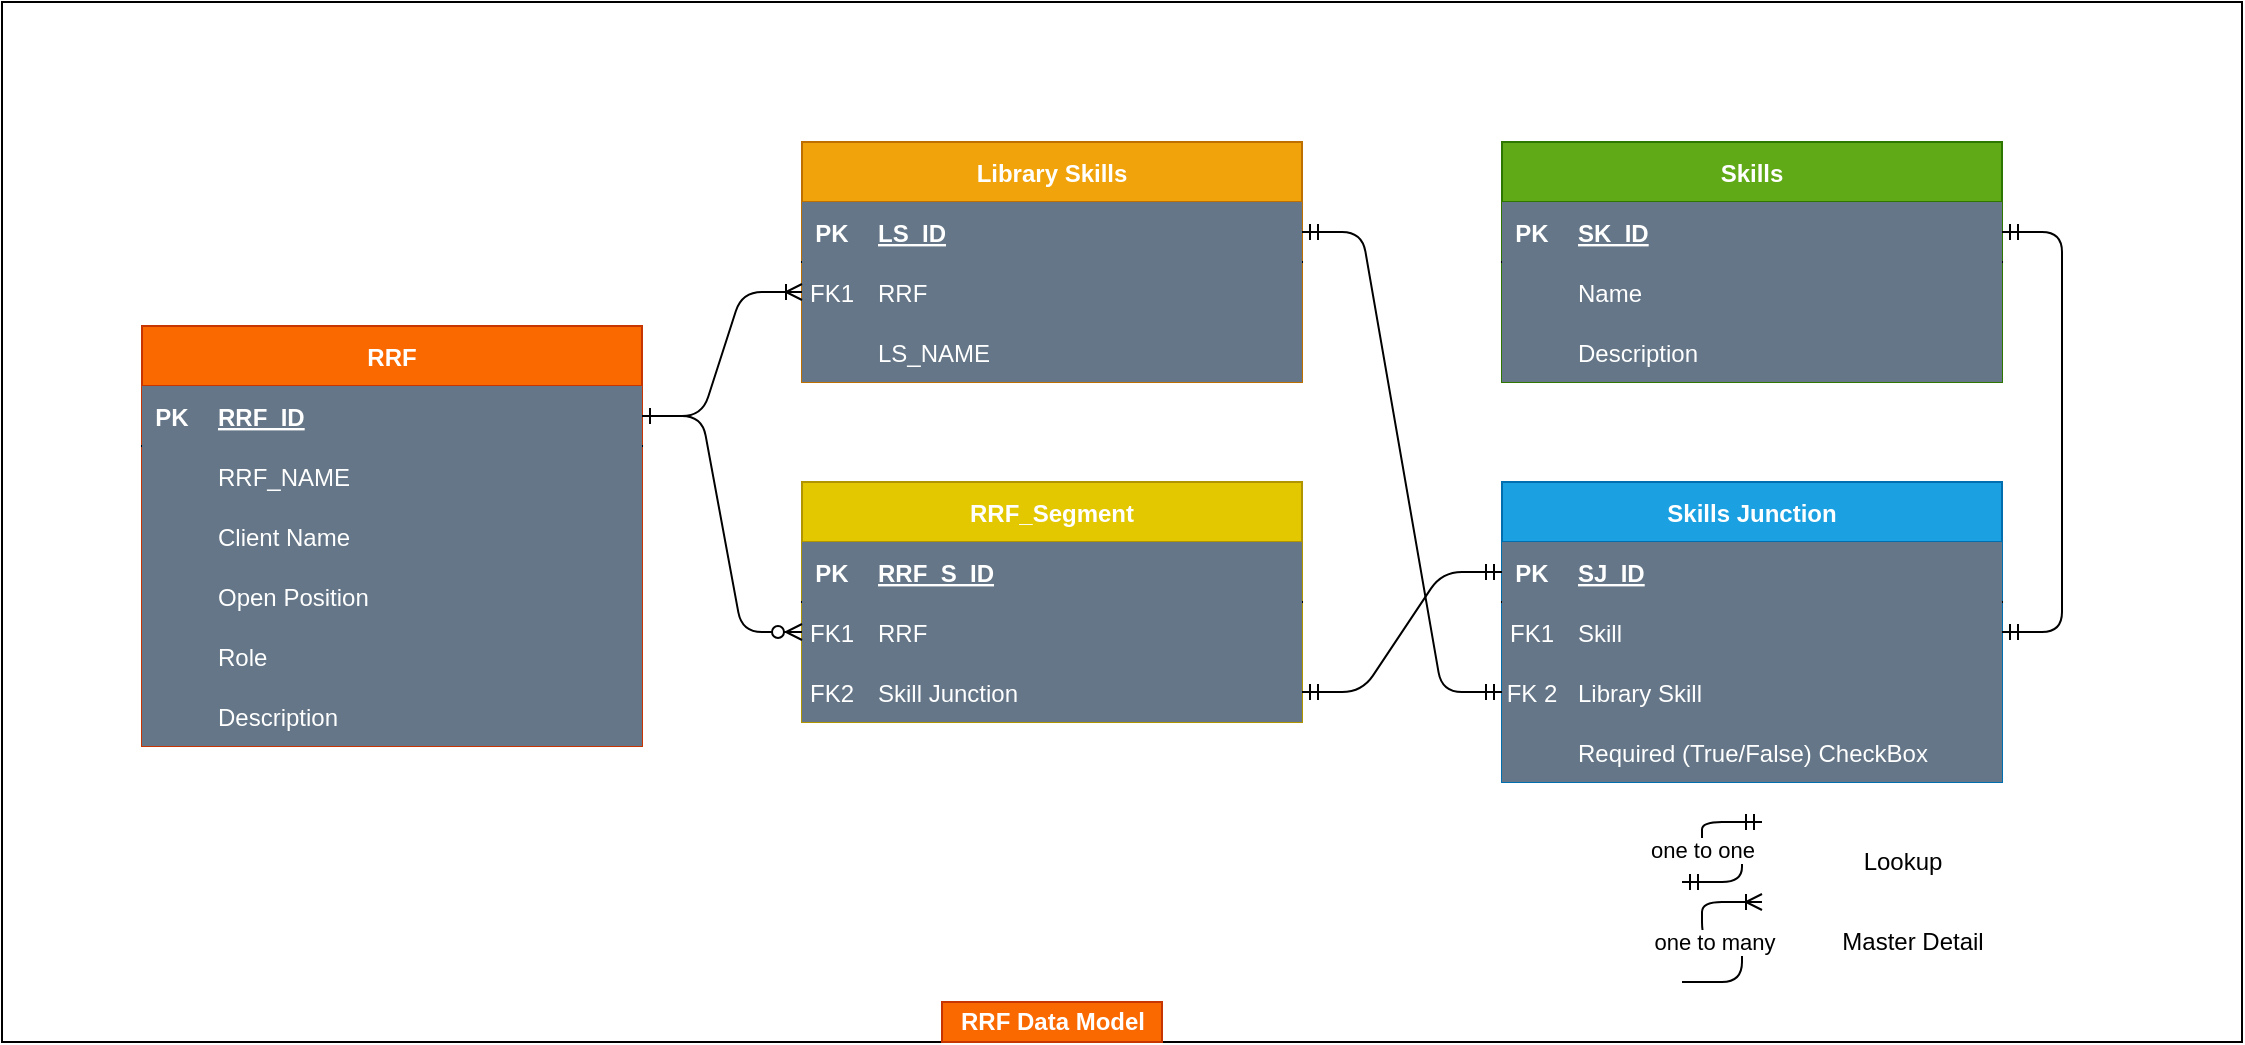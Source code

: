 <mxfile version="13.11.0" type="device"><diagram id="R2lEEEUBdFMjLlhIrx00" name="Page-1"><mxGraphModel dx="1774" dy="1637" grid="1" gridSize="10" guides="1" tooltips="1" connect="1" arrows="1" fold="1" page="1" pageScale="1" pageWidth="850" pageHeight="1100" math="0" shadow="0" extFonts="Permanent Marker^https://fonts.googleapis.com/css?family=Permanent+Marker"><root><mxCell id="0"/><mxCell id="1" parent="0"/><mxCell id="F_Ed-b4jtANKTtCrE4A6-58" value="" style="rounded=0;whiteSpace=wrap;html=1;" parent="1" vertex="1"><mxGeometry x="-80" y="-100" width="1120" height="520" as="geometry"/></mxCell><mxCell id="C-vyLk0tnHw3VtMMgP7b-2" value="Library Skills" style="shape=table;startSize=30;container=1;collapsible=1;childLayout=tableLayout;fixedRows=1;rowLines=0;fontStyle=1;align=center;resizeLast=1;fillColor=#f0a30a;strokeColor=#BD7000;fontColor=#ffffff;" parent="1" vertex="1"><mxGeometry x="320" y="-30" width="250" height="120" as="geometry"/></mxCell><mxCell id="C-vyLk0tnHw3VtMMgP7b-3" value="" style="shape=partialRectangle;collapsible=0;dropTarget=0;pointerEvents=0;fillColor=none;points=[[0,0.5],[1,0.5]];portConstraint=eastwest;top=0;left=0;right=0;bottom=1;" parent="C-vyLk0tnHw3VtMMgP7b-2" vertex="1"><mxGeometry y="30" width="250" height="30" as="geometry"/></mxCell><mxCell id="C-vyLk0tnHw3VtMMgP7b-4" value="PK" style="shape=partialRectangle;overflow=hidden;connectable=0;fillColor=#647687;top=0;left=0;bottom=0;right=0;fontStyle=1;strokeColor=#314354;fontColor=#ffffff;" parent="C-vyLk0tnHw3VtMMgP7b-3" vertex="1"><mxGeometry width="30" height="30" as="geometry"/></mxCell><mxCell id="C-vyLk0tnHw3VtMMgP7b-5" value="LS_ID" style="shape=partialRectangle;overflow=hidden;connectable=0;fillColor=#647687;top=0;left=0;bottom=0;right=0;align=left;spacingLeft=6;fontStyle=5;strokeColor=#314354;fontColor=#ffffff;" parent="C-vyLk0tnHw3VtMMgP7b-3" vertex="1"><mxGeometry x="30" width="220" height="30" as="geometry"/></mxCell><mxCell id="C-vyLk0tnHw3VtMMgP7b-6" value="" style="shape=partialRectangle;collapsible=0;dropTarget=0;pointerEvents=0;fillColor=none;points=[[0,0.5],[1,0.5]];portConstraint=eastwest;top=0;left=0;right=0;bottom=0;" parent="C-vyLk0tnHw3VtMMgP7b-2" vertex="1"><mxGeometry y="60" width="250" height="30" as="geometry"/></mxCell><mxCell id="C-vyLk0tnHw3VtMMgP7b-7" value="FK1" style="shape=partialRectangle;overflow=hidden;connectable=0;fillColor=#647687;top=0;left=0;bottom=0;right=0;strokeColor=#314354;fontColor=#ffffff;" parent="C-vyLk0tnHw3VtMMgP7b-6" vertex="1"><mxGeometry width="30" height="30" as="geometry"/></mxCell><mxCell id="C-vyLk0tnHw3VtMMgP7b-8" value="RRF" style="shape=partialRectangle;overflow=hidden;connectable=0;fillColor=#647687;top=0;left=0;bottom=0;right=0;align=left;spacingLeft=6;strokeColor=#314354;fontColor=#ffffff;" parent="C-vyLk0tnHw3VtMMgP7b-6" vertex="1"><mxGeometry x="30" width="220" height="30" as="geometry"/></mxCell><mxCell id="C-vyLk0tnHw3VtMMgP7b-9" value="" style="shape=partialRectangle;collapsible=0;dropTarget=0;pointerEvents=0;fillColor=none;points=[[0,0.5],[1,0.5]];portConstraint=eastwest;top=0;left=0;right=0;bottom=0;" parent="C-vyLk0tnHw3VtMMgP7b-2" vertex="1"><mxGeometry y="90" width="250" height="30" as="geometry"/></mxCell><mxCell id="C-vyLk0tnHw3VtMMgP7b-10" value="" style="shape=partialRectangle;overflow=hidden;connectable=0;fillColor=#647687;top=0;left=0;bottom=0;right=0;strokeColor=#314354;fontColor=#ffffff;" parent="C-vyLk0tnHw3VtMMgP7b-9" vertex="1"><mxGeometry width="30" height="30" as="geometry"/></mxCell><mxCell id="C-vyLk0tnHw3VtMMgP7b-11" value="LS_NAME" style="shape=partialRectangle;overflow=hidden;connectable=0;fillColor=#647687;top=0;left=0;bottom=0;right=0;align=left;spacingLeft=6;strokeColor=#314354;fontColor=#ffffff;" parent="C-vyLk0tnHw3VtMMgP7b-9" vertex="1"><mxGeometry x="30" width="220" height="30" as="geometry"/></mxCell><mxCell id="C-vyLk0tnHw3VtMMgP7b-13" value="RRF_Segment" style="shape=table;startSize=30;container=1;collapsible=1;childLayout=tableLayout;fixedRows=1;rowLines=0;fontStyle=1;align=center;resizeLast=1;fillColor=#e3c800;strokeColor=#B09500;fontColor=#ffffff;" parent="1" vertex="1"><mxGeometry x="320" y="140" width="250" height="120" as="geometry"/></mxCell><mxCell id="C-vyLk0tnHw3VtMMgP7b-14" value="" style="shape=partialRectangle;collapsible=0;dropTarget=0;pointerEvents=0;fillColor=none;points=[[0,0.5],[1,0.5]];portConstraint=eastwest;top=0;left=0;right=0;bottom=1;" parent="C-vyLk0tnHw3VtMMgP7b-13" vertex="1"><mxGeometry y="30" width="250" height="30" as="geometry"/></mxCell><mxCell id="C-vyLk0tnHw3VtMMgP7b-15" value="PK" style="shape=partialRectangle;overflow=hidden;connectable=0;fillColor=#647687;top=0;left=0;bottom=0;right=0;fontStyle=1;strokeColor=#314354;fontColor=#ffffff;" parent="C-vyLk0tnHw3VtMMgP7b-14" vertex="1"><mxGeometry width="30" height="30" as="geometry"/></mxCell><mxCell id="C-vyLk0tnHw3VtMMgP7b-16" value="RRF_S_ID" style="shape=partialRectangle;overflow=hidden;connectable=0;fillColor=#647687;top=0;left=0;bottom=0;right=0;align=left;spacingLeft=6;fontStyle=5;strokeColor=#314354;fontColor=#ffffff;" parent="C-vyLk0tnHw3VtMMgP7b-14" vertex="1"><mxGeometry x="30" width="220" height="30" as="geometry"/></mxCell><mxCell id="C-vyLk0tnHw3VtMMgP7b-17" value="" style="shape=partialRectangle;collapsible=0;dropTarget=0;pointerEvents=0;fillColor=none;points=[[0,0.5],[1,0.5]];portConstraint=eastwest;top=0;left=0;right=0;bottom=0;" parent="C-vyLk0tnHw3VtMMgP7b-13" vertex="1"><mxGeometry y="60" width="250" height="30" as="geometry"/></mxCell><mxCell id="C-vyLk0tnHw3VtMMgP7b-18" value="FK1" style="shape=partialRectangle;overflow=hidden;connectable=0;fillColor=#647687;top=0;left=0;bottom=0;right=0;strokeColor=#314354;fontColor=#ffffff;" parent="C-vyLk0tnHw3VtMMgP7b-17" vertex="1"><mxGeometry width="30" height="30" as="geometry"/></mxCell><mxCell id="C-vyLk0tnHw3VtMMgP7b-19" value="RRF" style="shape=partialRectangle;overflow=hidden;connectable=0;fillColor=#647687;top=0;left=0;bottom=0;right=0;align=left;spacingLeft=6;strokeColor=#314354;fontColor=#ffffff;" parent="C-vyLk0tnHw3VtMMgP7b-17" vertex="1"><mxGeometry x="30" width="220" height="30" as="geometry"/></mxCell><mxCell id="C-vyLk0tnHw3VtMMgP7b-20" value="" style="shape=partialRectangle;collapsible=0;dropTarget=0;pointerEvents=0;fillColor=none;points=[[0,0.5],[1,0.5]];portConstraint=eastwest;top=0;left=0;right=0;bottom=0;" parent="C-vyLk0tnHw3VtMMgP7b-13" vertex="1"><mxGeometry y="90" width="250" height="30" as="geometry"/></mxCell><mxCell id="C-vyLk0tnHw3VtMMgP7b-21" value="FK2" style="shape=partialRectangle;overflow=hidden;connectable=0;fillColor=#647687;top=0;left=0;bottom=0;right=0;strokeColor=#314354;fontColor=#ffffff;" parent="C-vyLk0tnHw3VtMMgP7b-20" vertex="1"><mxGeometry width="30" height="30" as="geometry"/></mxCell><mxCell id="C-vyLk0tnHw3VtMMgP7b-22" value="Skill Junction" style="shape=partialRectangle;overflow=hidden;connectable=0;fillColor=#647687;top=0;left=0;bottom=0;right=0;align=left;spacingLeft=6;strokeColor=#314354;fontColor=#ffffff;" parent="C-vyLk0tnHw3VtMMgP7b-20" vertex="1"><mxGeometry x="30" width="220" height="30" as="geometry"/></mxCell><mxCell id="C-vyLk0tnHw3VtMMgP7b-23" value="RRF" style="shape=table;startSize=30;container=1;collapsible=1;childLayout=tableLayout;fixedRows=1;rowLines=0;fontStyle=1;align=center;resizeLast=1;fillColor=#fa6800;strokeColor=#C73500;fontColor=#ffffff;strokeWidth=1;swimlaneFillColor=none;" parent="1" vertex="1"><mxGeometry x="-10" y="62" width="250" height="210" as="geometry"><mxRectangle x="-20" y="40" width="60" height="30" as="alternateBounds"/></mxGeometry></mxCell><mxCell id="C-vyLk0tnHw3VtMMgP7b-24" value="" style="shape=partialRectangle;collapsible=0;dropTarget=0;pointerEvents=0;fillColor=none;points=[[0,0.5],[1,0.5]];portConstraint=eastwest;top=0;left=0;right=0;bottom=1;" parent="C-vyLk0tnHw3VtMMgP7b-23" vertex="1"><mxGeometry y="30" width="250" height="30" as="geometry"/></mxCell><mxCell id="C-vyLk0tnHw3VtMMgP7b-25" value="PK" style="shape=partialRectangle;overflow=hidden;connectable=0;fillColor=#647687;top=0;left=0;bottom=0;right=0;fontStyle=1;strokeColor=#314354;fontColor=#ffffff;" parent="C-vyLk0tnHw3VtMMgP7b-24" vertex="1"><mxGeometry width="30" height="30" as="geometry"/></mxCell><mxCell id="C-vyLk0tnHw3VtMMgP7b-26" value="RRF_ID" style="shape=partialRectangle;overflow=hidden;connectable=0;fillColor=#647687;top=0;left=0;bottom=0;right=0;align=left;spacingLeft=6;fontStyle=5;strokeColor=#314354;fontColor=#ffffff;" parent="C-vyLk0tnHw3VtMMgP7b-24" vertex="1"><mxGeometry x="30" width="220" height="30" as="geometry"/></mxCell><mxCell id="C-vyLk0tnHw3VtMMgP7b-27" value="" style="shape=partialRectangle;collapsible=0;dropTarget=0;pointerEvents=0;fillColor=none;points=[[0,0.5],[1,0.5]];portConstraint=eastwest;top=0;left=0;right=0;bottom=0;" parent="C-vyLk0tnHw3VtMMgP7b-23" vertex="1"><mxGeometry y="60" width="250" height="30" as="geometry"/></mxCell><mxCell id="C-vyLk0tnHw3VtMMgP7b-28" value="" style="shape=partialRectangle;overflow=hidden;connectable=0;fillColor=#647687;top=0;left=0;bottom=0;right=0;strokeColor=#314354;" parent="C-vyLk0tnHw3VtMMgP7b-27" vertex="1"><mxGeometry width="30" height="30" as="geometry"/></mxCell><mxCell id="C-vyLk0tnHw3VtMMgP7b-29" value="RRF_NAME" style="shape=partialRectangle;overflow=hidden;connectable=0;fillColor=#647687;top=0;left=0;bottom=0;right=0;align=left;spacingLeft=6;strokeColor=#314354;fontColor=#ffffff;" parent="C-vyLk0tnHw3VtMMgP7b-27" vertex="1"><mxGeometry x="30" width="220" height="30" as="geometry"/></mxCell><mxCell id="F_Ed-b4jtANKTtCrE4A6-34" value="" style="shape=partialRectangle;collapsible=0;dropTarget=0;pointerEvents=0;fillColor=none;top=0;left=0;bottom=0;right=0;points=[[0,0.5],[1,0.5]];portConstraint=eastwest;" parent="C-vyLk0tnHw3VtMMgP7b-23" vertex="1"><mxGeometry y="90" width="250" height="30" as="geometry"/></mxCell><mxCell id="F_Ed-b4jtANKTtCrE4A6-35" value="" style="shape=partialRectangle;connectable=0;fillColor=#647687;top=0;left=0;bottom=0;right=0;editable=1;overflow=hidden;strokeColor=#314354;" parent="F_Ed-b4jtANKTtCrE4A6-34" vertex="1"><mxGeometry width="30" height="30" as="geometry"/></mxCell><mxCell id="F_Ed-b4jtANKTtCrE4A6-36" value="Client Name" style="shape=partialRectangle;connectable=0;fillColor=#647687;top=0;left=0;bottom=0;right=0;align=left;spacingLeft=6;overflow=hidden;strokeColor=#314354;fontColor=#ffffff;" parent="F_Ed-b4jtANKTtCrE4A6-34" vertex="1"><mxGeometry x="30" width="220" height="30" as="geometry"/></mxCell><mxCell id="F_Ed-b4jtANKTtCrE4A6-38" value="" style="shape=partialRectangle;collapsible=0;dropTarget=0;pointerEvents=0;fillColor=none;top=0;left=0;bottom=0;right=0;points=[[0,0.5],[1,0.5]];portConstraint=eastwest;" parent="C-vyLk0tnHw3VtMMgP7b-23" vertex="1"><mxGeometry y="120" width="250" height="30" as="geometry"/></mxCell><mxCell id="F_Ed-b4jtANKTtCrE4A6-39" value="" style="shape=partialRectangle;connectable=0;fillColor=#647687;top=0;left=0;bottom=0;right=0;editable=1;overflow=hidden;strokeColor=#314354;" parent="F_Ed-b4jtANKTtCrE4A6-38" vertex="1"><mxGeometry width="30" height="30" as="geometry"/></mxCell><mxCell id="F_Ed-b4jtANKTtCrE4A6-40" value="Open Position" style="shape=partialRectangle;connectable=0;fillColor=#647687;top=0;left=0;bottom=0;right=0;align=left;spacingLeft=6;overflow=hidden;strokeColor=#314354;fontColor=#ffffff;" parent="F_Ed-b4jtANKTtCrE4A6-38" vertex="1"><mxGeometry x="30" width="220" height="30" as="geometry"/></mxCell><mxCell id="F_Ed-b4jtANKTtCrE4A6-44" value="" style="shape=partialRectangle;collapsible=0;dropTarget=0;pointerEvents=0;fillColor=none;top=0;left=0;bottom=0;right=0;points=[[0,0.5],[1,0.5]];portConstraint=eastwest;" parent="C-vyLk0tnHw3VtMMgP7b-23" vertex="1"><mxGeometry y="150" width="250" height="30" as="geometry"/></mxCell><mxCell id="F_Ed-b4jtANKTtCrE4A6-45" value="" style="shape=partialRectangle;connectable=0;fillColor=#647687;top=0;left=0;bottom=0;right=0;editable=1;overflow=hidden;strokeColor=#314354;" parent="F_Ed-b4jtANKTtCrE4A6-44" vertex="1"><mxGeometry width="30" height="30" as="geometry"/></mxCell><mxCell id="F_Ed-b4jtANKTtCrE4A6-46" value="Role" style="shape=partialRectangle;connectable=0;fillColor=#647687;top=0;left=0;bottom=0;right=0;align=left;spacingLeft=6;overflow=hidden;strokeColor=#314354;fontColor=#ffffff;" parent="F_Ed-b4jtANKTtCrE4A6-44" vertex="1"><mxGeometry x="30" width="220" height="30" as="geometry"/></mxCell><mxCell id="F_Ed-b4jtANKTtCrE4A6-41" value="" style="shape=partialRectangle;collapsible=0;dropTarget=0;pointerEvents=0;fillColor=none;top=0;left=0;bottom=0;right=0;points=[[0,0.5],[1,0.5]];portConstraint=eastwest;" parent="C-vyLk0tnHw3VtMMgP7b-23" vertex="1"><mxGeometry y="180" width="250" height="30" as="geometry"/></mxCell><mxCell id="F_Ed-b4jtANKTtCrE4A6-42" value="" style="shape=partialRectangle;connectable=0;fillColor=#647687;top=0;left=0;bottom=0;right=0;editable=1;overflow=hidden;strokeColor=#314354;" parent="F_Ed-b4jtANKTtCrE4A6-41" vertex="1"><mxGeometry width="30" height="30" as="geometry"/></mxCell><mxCell id="F_Ed-b4jtANKTtCrE4A6-43" value="Description" style="shape=partialRectangle;connectable=0;fillColor=#647687;top=0;left=0;bottom=0;right=0;align=left;spacingLeft=6;overflow=hidden;strokeColor=#314354;fontColor=#ffffff;" parent="F_Ed-b4jtANKTtCrE4A6-41" vertex="1"><mxGeometry x="30" width="220" height="30" as="geometry"/></mxCell><mxCell id="F_Ed-b4jtANKTtCrE4A6-1" value="" style="edgeStyle=entityRelationEdgeStyle;endArrow=ERzeroToMany;startArrow=ERone;endFill=1;startFill=0;entryX=0;entryY=0.5;entryDx=0;entryDy=0;" parent="1" source="C-vyLk0tnHw3VtMMgP7b-24" target="C-vyLk0tnHw3VtMMgP7b-17" edge="1"><mxGeometry width="100" height="100" relative="1" as="geometry"><mxPoint x="250" y="330" as="sourcePoint"/><mxPoint x="320" y="360" as="targetPoint"/></mxGeometry></mxCell><mxCell id="F_Ed-b4jtANKTtCrE4A6-2" value="Skills" style="shape=table;startSize=30;container=1;collapsible=1;childLayout=tableLayout;fixedRows=1;rowLines=0;fontStyle=1;align=center;resizeLast=1;fillColor=#60a917;strokeColor=#2D7600;fontColor=#ffffff;" parent="1" vertex="1"><mxGeometry x="670" y="-30" width="250" height="120" as="geometry"/></mxCell><mxCell id="F_Ed-b4jtANKTtCrE4A6-3" value="" style="shape=partialRectangle;collapsible=0;dropTarget=0;pointerEvents=0;fillColor=none;points=[[0,0.5],[1,0.5]];portConstraint=eastwest;top=0;left=0;right=0;bottom=1;" parent="F_Ed-b4jtANKTtCrE4A6-2" vertex="1"><mxGeometry y="30" width="250" height="30" as="geometry"/></mxCell><mxCell id="F_Ed-b4jtANKTtCrE4A6-4" value="PK" style="shape=partialRectangle;overflow=hidden;connectable=0;fillColor=#647687;top=0;left=0;bottom=0;right=0;fontStyle=1;strokeColor=#314354;fontColor=#ffffff;" parent="F_Ed-b4jtANKTtCrE4A6-3" vertex="1"><mxGeometry width="30" height="30" as="geometry"/></mxCell><mxCell id="F_Ed-b4jtANKTtCrE4A6-5" value="SK_ID" style="shape=partialRectangle;overflow=hidden;connectable=0;fillColor=#647687;top=0;left=0;bottom=0;right=0;align=left;spacingLeft=6;fontStyle=5;strokeColor=#314354;fontColor=#ffffff;" parent="F_Ed-b4jtANKTtCrE4A6-3" vertex="1"><mxGeometry x="30" width="220" height="30" as="geometry"/></mxCell><mxCell id="F_Ed-b4jtANKTtCrE4A6-48" value="" style="shape=partialRectangle;collapsible=0;dropTarget=0;pointerEvents=0;fillColor=none;top=0;left=0;bottom=0;right=0;points=[[0,0.5],[1,0.5]];portConstraint=eastwest;" parent="F_Ed-b4jtANKTtCrE4A6-2" vertex="1"><mxGeometry y="60" width="250" height="30" as="geometry"/></mxCell><mxCell id="F_Ed-b4jtANKTtCrE4A6-49" value="" style="shape=partialRectangle;connectable=0;fillColor=#647687;top=0;left=0;bottom=0;right=0;editable=1;overflow=hidden;strokeColor=#314354;fontColor=#ffffff;" parent="F_Ed-b4jtANKTtCrE4A6-48" vertex="1"><mxGeometry width="30" height="30" as="geometry"/></mxCell><mxCell id="F_Ed-b4jtANKTtCrE4A6-50" value="Name" style="shape=partialRectangle;connectable=0;fillColor=#647687;top=0;left=0;bottom=0;right=0;align=left;spacingLeft=6;overflow=hidden;strokeColor=#314354;fontColor=#ffffff;" parent="F_Ed-b4jtANKTtCrE4A6-48" vertex="1"><mxGeometry x="30" width="220" height="30" as="geometry"/></mxCell><mxCell id="F_Ed-b4jtANKTtCrE4A6-6" value="" style="shape=partialRectangle;collapsible=0;dropTarget=0;pointerEvents=0;fillColor=none;points=[[0,0.5],[1,0.5]];portConstraint=eastwest;top=0;left=0;right=0;bottom=0;" parent="F_Ed-b4jtANKTtCrE4A6-2" vertex="1"><mxGeometry y="90" width="250" height="30" as="geometry"/></mxCell><mxCell id="F_Ed-b4jtANKTtCrE4A6-7" value="" style="shape=partialRectangle;overflow=hidden;connectable=0;fillColor=#647687;top=0;left=0;bottom=0;right=0;strokeColor=#314354;fontColor=#ffffff;" parent="F_Ed-b4jtANKTtCrE4A6-6" vertex="1"><mxGeometry width="30" height="30" as="geometry"/></mxCell><mxCell id="F_Ed-b4jtANKTtCrE4A6-8" value="Description" style="shape=partialRectangle;overflow=hidden;connectable=0;fillColor=#647687;top=0;left=0;bottom=0;right=0;align=left;spacingLeft=6;strokeColor=#314354;fontColor=#ffffff;" parent="F_Ed-b4jtANKTtCrE4A6-6" vertex="1"><mxGeometry x="30" width="220" height="30" as="geometry"/></mxCell><mxCell id="F_Ed-b4jtANKTtCrE4A6-9" value="Skills Junction" style="shape=table;startSize=30;container=1;collapsible=1;childLayout=tableLayout;fixedRows=1;rowLines=0;fontStyle=1;align=center;resizeLast=1;fillColor=#1ba1e2;strokeColor=#006EAF;fontColor=#ffffff;strokeWidth=1;" parent="1" vertex="1"><mxGeometry x="670" y="140" width="250" height="150" as="geometry"/></mxCell><mxCell id="F_Ed-b4jtANKTtCrE4A6-10" value="" style="shape=partialRectangle;collapsible=0;dropTarget=0;pointerEvents=0;fillColor=none;points=[[0,0.5],[1,0.5]];portConstraint=eastwest;top=0;left=0;right=0;bottom=1;" parent="F_Ed-b4jtANKTtCrE4A6-9" vertex="1"><mxGeometry y="30" width="250" height="30" as="geometry"/></mxCell><mxCell id="F_Ed-b4jtANKTtCrE4A6-11" value="PK" style="shape=partialRectangle;overflow=hidden;connectable=0;fillColor=#647687;top=0;left=0;bottom=0;right=0;fontStyle=1;strokeColor=#314354;fontColor=#ffffff;" parent="F_Ed-b4jtANKTtCrE4A6-10" vertex="1"><mxGeometry width="30" height="30" as="geometry"/></mxCell><mxCell id="F_Ed-b4jtANKTtCrE4A6-12" value="SJ_ID" style="shape=partialRectangle;overflow=hidden;connectable=0;fillColor=#647687;top=0;left=0;bottom=0;right=0;align=left;spacingLeft=6;fontStyle=5;strokeColor=#314354;fontColor=#ffffff;" parent="F_Ed-b4jtANKTtCrE4A6-10" vertex="1"><mxGeometry x="30" width="220" height="30" as="geometry"/></mxCell><mxCell id="F_Ed-b4jtANKTtCrE4A6-13" value="" style="shape=partialRectangle;collapsible=0;dropTarget=0;pointerEvents=0;fillColor=none;points=[[0,0.5],[1,0.5]];portConstraint=eastwest;top=0;left=0;right=0;bottom=0;" parent="F_Ed-b4jtANKTtCrE4A6-9" vertex="1"><mxGeometry y="60" width="250" height="30" as="geometry"/></mxCell><mxCell id="F_Ed-b4jtANKTtCrE4A6-14" value="FK1" style="shape=partialRectangle;overflow=hidden;connectable=0;fillColor=#647687;top=0;left=0;bottom=0;right=0;strokeColor=#314354;fontColor=#ffffff;" parent="F_Ed-b4jtANKTtCrE4A6-13" vertex="1"><mxGeometry width="30" height="30" as="geometry"/></mxCell><mxCell id="F_Ed-b4jtANKTtCrE4A6-15" value="Skill" style="shape=partialRectangle;overflow=hidden;connectable=0;fillColor=#647687;top=0;left=0;bottom=0;right=0;align=left;spacingLeft=6;strokeColor=#314354;fontColor=#ffffff;" parent="F_Ed-b4jtANKTtCrE4A6-13" vertex="1"><mxGeometry x="30" width="220" height="30" as="geometry"/></mxCell><mxCell id="F_Ed-b4jtANKTtCrE4A6-24" value="" style="shape=partialRectangle;collapsible=0;dropTarget=0;pointerEvents=0;fillColor=none;top=0;left=0;bottom=0;right=0;points=[[0,0.5],[1,0.5]];portConstraint=eastwest;" parent="F_Ed-b4jtANKTtCrE4A6-9" vertex="1"><mxGeometry y="90" width="250" height="30" as="geometry"/></mxCell><mxCell id="F_Ed-b4jtANKTtCrE4A6-25" value="FK 2" style="shape=partialRectangle;connectable=0;fillColor=#647687;top=0;left=0;bottom=0;right=0;fontStyle=0;overflow=hidden;strokeColor=#314354;fontColor=#ffffff;" parent="F_Ed-b4jtANKTtCrE4A6-24" vertex="1"><mxGeometry width="30" height="30" as="geometry"/></mxCell><mxCell id="F_Ed-b4jtANKTtCrE4A6-26" value="Library Skill" style="shape=partialRectangle;connectable=0;fillColor=#647687;top=0;left=0;bottom=0;right=0;align=left;spacingLeft=6;fontStyle=0;overflow=hidden;strokeColor=#314354;fontColor=#ffffff;" parent="F_Ed-b4jtANKTtCrE4A6-24" vertex="1"><mxGeometry x="30" width="220" height="30" as="geometry"/></mxCell><mxCell id="F_Ed-b4jtANKTtCrE4A6-31" value="" style="shape=partialRectangle;collapsible=0;dropTarget=0;pointerEvents=0;fillColor=none;top=0;left=0;bottom=0;right=0;points=[[0,0.5],[1,0.5]];portConstraint=eastwest;" parent="F_Ed-b4jtANKTtCrE4A6-9" vertex="1"><mxGeometry y="120" width="250" height="30" as="geometry"/></mxCell><mxCell id="F_Ed-b4jtANKTtCrE4A6-32" value="" style="shape=partialRectangle;connectable=0;fillColor=#647687;top=0;left=0;bottom=0;right=0;editable=1;overflow=hidden;strokeColor=#314354;fontColor=#ffffff;" parent="F_Ed-b4jtANKTtCrE4A6-31" vertex="1"><mxGeometry width="30" height="30" as="geometry"/></mxCell><mxCell id="F_Ed-b4jtANKTtCrE4A6-33" value="Required (True/False) CheckBox" style="shape=partialRectangle;connectable=0;fillColor=#647687;top=0;left=0;bottom=0;right=0;align=left;spacingLeft=6;overflow=hidden;strokeColor=#314354;fontColor=#ffffff;" parent="F_Ed-b4jtANKTtCrE4A6-31" vertex="1"><mxGeometry x="30" width="220" height="30" as="geometry"/></mxCell><mxCell id="F_Ed-b4jtANKTtCrE4A6-29" value="" style="edgeStyle=entityRelationEdgeStyle;fontSize=12;html=1;endArrow=ERmandOne;startArrow=ERmandOne;entryX=0;entryY=0.5;entryDx=0;entryDy=0;exitX=1;exitY=0.5;exitDx=0;exitDy=0;" parent="1" source="C-vyLk0tnHw3VtMMgP7b-20" target="F_Ed-b4jtANKTtCrE4A6-10" edge="1"><mxGeometry width="100" height="100" relative="1" as="geometry"><mxPoint x="400" y="475" as="sourcePoint"/><mxPoint x="410" y="290" as="targetPoint"/></mxGeometry></mxCell><mxCell id="F_Ed-b4jtANKTtCrE4A6-47" value="" style="edgeStyle=entityRelationEdgeStyle;fontSize=12;html=1;endArrow=ERmandOne;startArrow=ERmandOne;exitX=1;exitY=0.5;exitDx=0;exitDy=0;entryX=0;entryY=0.5;entryDx=0;entryDy=0;" parent="1" source="C-vyLk0tnHw3VtMMgP7b-3" target="F_Ed-b4jtANKTtCrE4A6-24" edge="1"><mxGeometry width="100" height="100" relative="1" as="geometry"><mxPoint x="40" y="360" as="sourcePoint"/><mxPoint x="390" y="360" as="targetPoint"/></mxGeometry></mxCell><mxCell id="F_Ed-b4jtANKTtCrE4A6-51" value="" style="edgeStyle=entityRelationEdgeStyle;fontSize=12;html=1;endArrow=ERmandOne;startArrow=ERmandOne;" parent="1" edge="1"><mxGeometry width="100" height="100" relative="1" as="geometry"><mxPoint x="760" y="340" as="sourcePoint"/><mxPoint x="800" y="310" as="targetPoint"/></mxGeometry></mxCell><mxCell id="F_Ed-b4jtANKTtCrE4A6-53" value="one to one" style="edgeLabel;html=1;align=center;verticalAlign=middle;resizable=0;points=[];" parent="F_Ed-b4jtANKTtCrE4A6-51" vertex="1" connectable="0"><mxGeometry x="0.388" relative="1" as="geometry"><mxPoint y="10" as="offset"/></mxGeometry></mxCell><mxCell id="F_Ed-b4jtANKTtCrE4A6-52" value="Lookup" style="text;html=1;align=center;verticalAlign=middle;resizable=0;points=[];autosize=1;" parent="1" vertex="1"><mxGeometry x="845" y="320" width="50" height="20" as="geometry"/></mxCell><mxCell id="F_Ed-b4jtANKTtCrE4A6-54" value="" style="edgeStyle=entityRelationEdgeStyle;fontSize=12;html=1;endArrow=ERoneToMany;" parent="1" edge="1"><mxGeometry width="100" height="100" relative="1" as="geometry"><mxPoint x="760" y="390" as="sourcePoint"/><mxPoint x="800" y="350" as="targetPoint"/></mxGeometry></mxCell><mxCell id="F_Ed-b4jtANKTtCrE4A6-55" value="one to many" style="edgeLabel;html=1;align=center;verticalAlign=middle;resizable=0;points=[];" parent="F_Ed-b4jtANKTtCrE4A6-54" vertex="1" connectable="0"><mxGeometry x="0.063" relative="1" as="geometry"><mxPoint as="offset"/></mxGeometry></mxCell><mxCell id="F_Ed-b4jtANKTtCrE4A6-56" value="Master Detail" style="text;html=1;align=center;verticalAlign=middle;resizable=0;points=[];autosize=1;" parent="1" vertex="1"><mxGeometry x="830" y="360" width="90" height="20" as="geometry"/></mxCell><mxCell id="F_Ed-b4jtANKTtCrE4A6-59" value="&lt;b&gt;RRF Data Model&lt;/b&gt;" style="text;html=1;align=center;verticalAlign=middle;resizable=0;points=[];autosize=1;fillColor=#fa6800;strokeColor=#C73500;fontColor=#ffffff;" parent="1" vertex="1"><mxGeometry x="390" y="400" width="110" height="20" as="geometry"/></mxCell><mxCell id="mZeMoj0-gIQ0LdZd55ZF-1" value="" style="edgeStyle=entityRelationEdgeStyle;fontSize=12;html=1;endArrow=ERoneToMany;exitX=1;exitY=0.5;exitDx=0;exitDy=0;entryX=0;entryY=0.5;entryDx=0;entryDy=0;" parent="1" source="C-vyLk0tnHw3VtMMgP7b-24" target="C-vyLk0tnHw3VtMMgP7b-6" edge="1"><mxGeometry width="100" height="100" relative="1" as="geometry"><mxPoint x="250" y="170" as="sourcePoint"/><mxPoint x="350" y="70" as="targetPoint"/></mxGeometry></mxCell><mxCell id="F_Ed-b4jtANKTtCrE4A6-18" value="" style="edgeStyle=entityRelationEdgeStyle;fontSize=12;html=1;endArrow=ERmandOne;startArrow=ERmandOne;entryX=1;entryY=0.5;entryDx=0;entryDy=0;exitX=1;exitY=0.5;exitDx=0;exitDy=0;" parent="1" source="F_Ed-b4jtANKTtCrE4A6-3" target="F_Ed-b4jtANKTtCrE4A6-13" edge="1"><mxGeometry width="100" height="100" relative="1" as="geometry"><mxPoint x="930" y="15" as="sourcePoint"/><mxPoint x="580" y="160" as="targetPoint"/></mxGeometry></mxCell></root></mxGraphModel></diagram></mxfile>